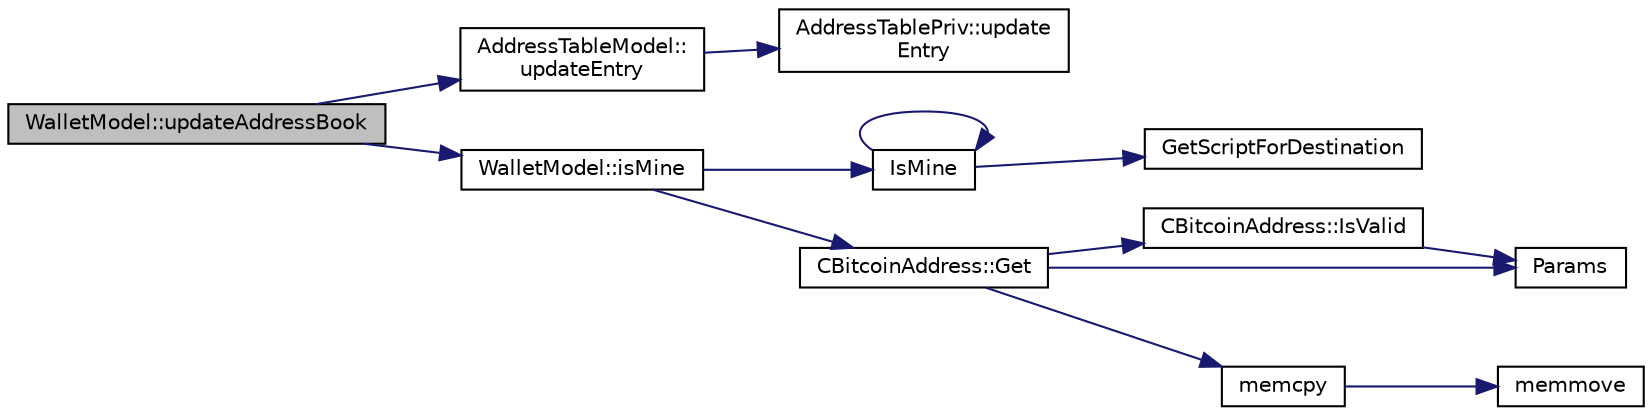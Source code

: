 digraph "WalletModel::updateAddressBook"
{
  edge [fontname="Helvetica",fontsize="10",labelfontname="Helvetica",labelfontsize="10"];
  node [fontname="Helvetica",fontsize="10",shape=record];
  rankdir="LR";
  Node1440 [label="WalletModel::updateAddressBook",height=0.2,width=0.4,color="black", fillcolor="grey75", style="filled", fontcolor="black"];
  Node1440 -> Node1441 [color="midnightblue",fontsize="10",style="solid",fontname="Helvetica"];
  Node1441 [label="AddressTableModel::\lupdateEntry",height=0.2,width=0.4,color="black", fillcolor="white", style="filled",URL="$class_address_table_model.html#aa2f39463431a15741ed4d78ef592dfe5"];
  Node1441 -> Node1442 [color="midnightblue",fontsize="10",style="solid",fontname="Helvetica"];
  Node1442 [label="AddressTablePriv::update\lEntry",height=0.2,width=0.4,color="black", fillcolor="white", style="filled",URL="$class_address_table_priv.html#a6f4b10febc3055afde7200c0dbc8ccef"];
  Node1440 -> Node1443 [color="midnightblue",fontsize="10",style="solid",fontname="Helvetica"];
  Node1443 [label="WalletModel::isMine",height=0.2,width=0.4,color="black", fillcolor="white", style="filled",URL="$class_wallet_model.html#a67d21a04d6cb5b3e21e8aab75871ee57"];
  Node1443 -> Node1444 [color="midnightblue",fontsize="10",style="solid",fontname="Helvetica"];
  Node1444 [label="IsMine",height=0.2,width=0.4,color="black", fillcolor="white", style="filled",URL="$wallet__ismine_8cpp.html#adc59cf67d903c1ba1ef225561b85bfce"];
  Node1444 -> Node1445 [color="midnightblue",fontsize="10",style="solid",fontname="Helvetica"];
  Node1445 [label="GetScriptForDestination",height=0.2,width=0.4,color="black", fillcolor="white", style="filled",URL="$standard_8cpp.html#ae40f28d3b46c21033f6ee1f1200d0321"];
  Node1444 -> Node1444 [color="midnightblue",fontsize="10",style="solid",fontname="Helvetica"];
  Node1443 -> Node1446 [color="midnightblue",fontsize="10",style="solid",fontname="Helvetica"];
  Node1446 [label="CBitcoinAddress::Get",height=0.2,width=0.4,color="black", fillcolor="white", style="filled",URL="$class_c_bitcoin_address.html#a1e44de10dfc84d1fd2e15150f1e22b8e"];
  Node1446 -> Node1447 [color="midnightblue",fontsize="10",style="solid",fontname="Helvetica"];
  Node1447 [label="CBitcoinAddress::IsValid",height=0.2,width=0.4,color="black", fillcolor="white", style="filled",URL="$class_c_bitcoin_address.html#ab39907ce6895062a8f8bf585270ef13b"];
  Node1447 -> Node1448 [color="midnightblue",fontsize="10",style="solid",fontname="Helvetica"];
  Node1448 [label="Params",height=0.2,width=0.4,color="black", fillcolor="white", style="filled",URL="$chainparams_8cpp.html#ace5c5b706d71a324a417dd2db394fd4a",tooltip="Return the currently selected parameters. "];
  Node1446 -> Node1449 [color="midnightblue",fontsize="10",style="solid",fontname="Helvetica"];
  Node1449 [label="memcpy",height=0.2,width=0.4,color="black", fillcolor="white", style="filled",URL="$glibc__compat_8cpp.html#a0f46826ab0466591e136db24394923cf"];
  Node1449 -> Node1450 [color="midnightblue",fontsize="10",style="solid",fontname="Helvetica"];
  Node1450 [label="memmove",height=0.2,width=0.4,color="black", fillcolor="white", style="filled",URL="$glibc__compat_8cpp.html#a9778d49e9029dd75bc53ecbbf9f5e9a1"];
  Node1446 -> Node1448 [color="midnightblue",fontsize="10",style="solid",fontname="Helvetica"];
}
